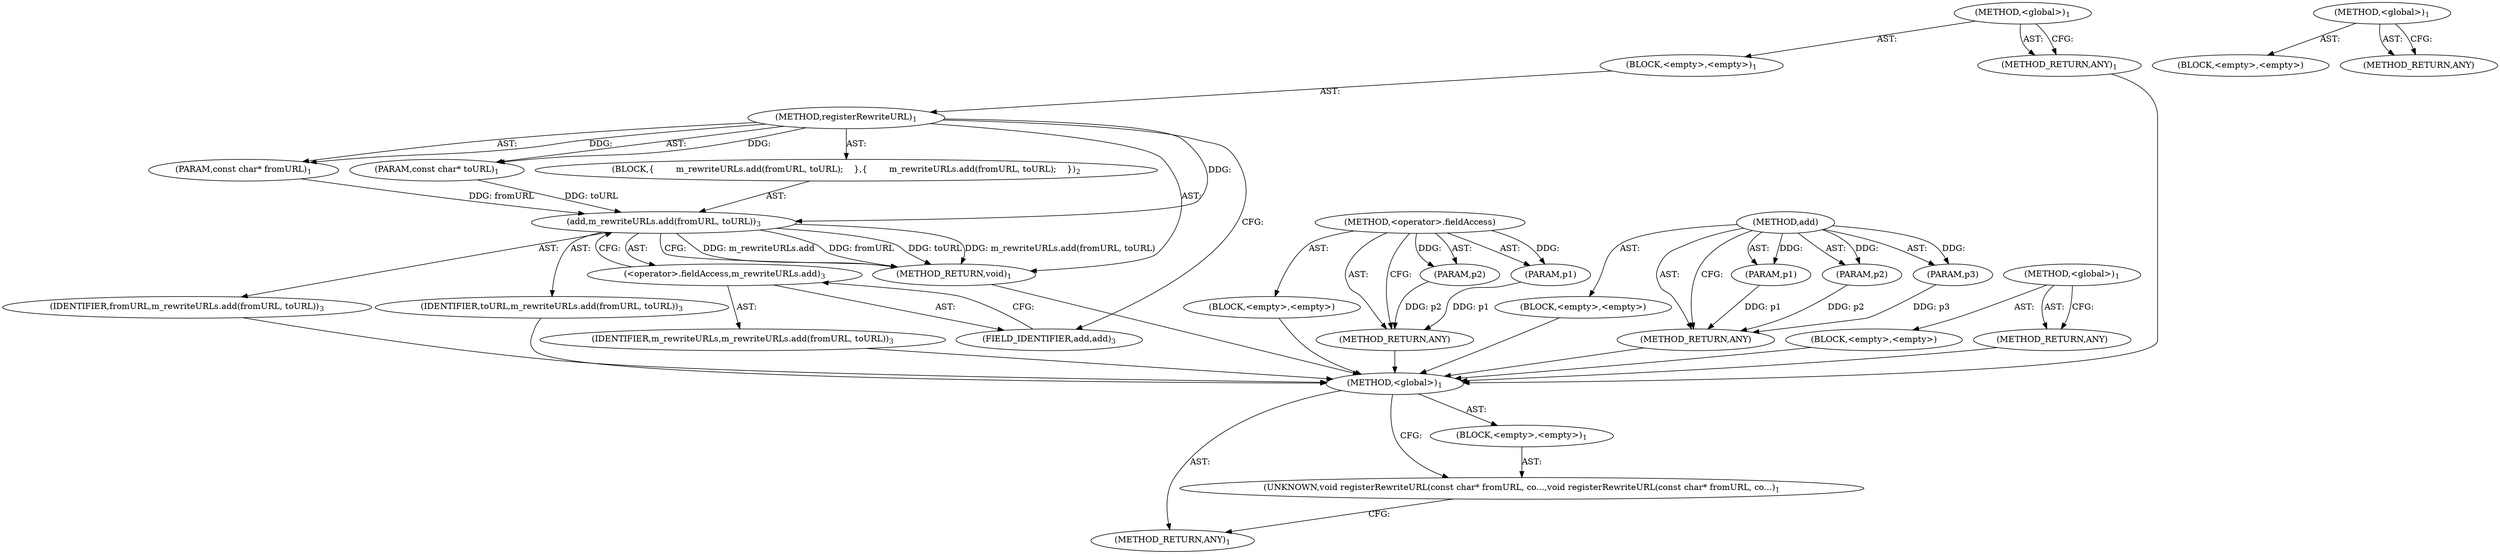digraph "&lt;global&gt;" {
vulnerable_6 [label=<(METHOD,&lt;global&gt;)<SUB>1</SUB>>];
vulnerable_7 [label=<(BLOCK,&lt;empty&gt;,&lt;empty&gt;)<SUB>1</SUB>>];
vulnerable_8 [label=<(METHOD,registerRewriteURL)<SUB>1</SUB>>];
vulnerable_9 [label=<(PARAM,const char* fromURL)<SUB>1</SUB>>];
vulnerable_10 [label=<(PARAM,const char* toURL)<SUB>1</SUB>>];
vulnerable_11 [label=<(BLOCK,{
        m_rewriteURLs.add(fromURL, toURL);
    },{
        m_rewriteURLs.add(fromURL, toURL);
    })<SUB>2</SUB>>];
vulnerable_12 [label=<(add,m_rewriteURLs.add(fromURL, toURL))<SUB>3</SUB>>];
vulnerable_13 [label=<(&lt;operator&gt;.fieldAccess,m_rewriteURLs.add)<SUB>3</SUB>>];
vulnerable_14 [label=<(IDENTIFIER,m_rewriteURLs,m_rewriteURLs.add(fromURL, toURL))<SUB>3</SUB>>];
vulnerable_15 [label=<(FIELD_IDENTIFIER,add,add)<SUB>3</SUB>>];
vulnerable_16 [label=<(IDENTIFIER,fromURL,m_rewriteURLs.add(fromURL, toURL))<SUB>3</SUB>>];
vulnerable_17 [label=<(IDENTIFIER,toURL,m_rewriteURLs.add(fromURL, toURL))<SUB>3</SUB>>];
vulnerable_18 [label=<(METHOD_RETURN,void)<SUB>1</SUB>>];
vulnerable_20 [label=<(METHOD_RETURN,ANY)<SUB>1</SUB>>];
vulnerable_41 [label=<(METHOD,&lt;operator&gt;.fieldAccess)>];
vulnerable_42 [label=<(PARAM,p1)>];
vulnerable_43 [label=<(PARAM,p2)>];
vulnerable_44 [label=<(BLOCK,&lt;empty&gt;,&lt;empty&gt;)>];
vulnerable_45 [label=<(METHOD_RETURN,ANY)>];
vulnerable_35 [label=<(METHOD,add)>];
vulnerable_36 [label=<(PARAM,p1)>];
vulnerable_37 [label=<(PARAM,p2)>];
vulnerable_38 [label=<(PARAM,p3)>];
vulnerable_39 [label=<(BLOCK,&lt;empty&gt;,&lt;empty&gt;)>];
vulnerable_40 [label=<(METHOD_RETURN,ANY)>];
vulnerable_29 [label=<(METHOD,&lt;global&gt;)<SUB>1</SUB>>];
vulnerable_30 [label=<(BLOCK,&lt;empty&gt;,&lt;empty&gt;)>];
vulnerable_31 [label=<(METHOD_RETURN,ANY)>];
fixed_6 [label=<(METHOD,&lt;global&gt;)<SUB>1</SUB>>];
fixed_7 [label=<(BLOCK,&lt;empty&gt;,&lt;empty&gt;)<SUB>1</SUB>>];
fixed_8 [label=<(UNKNOWN,void registerRewriteURL(const char* fromURL, co...,void registerRewriteURL(const char* fromURL, co...)<SUB>1</SUB>>];
fixed_9 [label=<(METHOD_RETURN,ANY)<SUB>1</SUB>>];
fixed_14 [label=<(METHOD,&lt;global&gt;)<SUB>1</SUB>>];
fixed_15 [label=<(BLOCK,&lt;empty&gt;,&lt;empty&gt;)>];
fixed_16 [label=<(METHOD_RETURN,ANY)>];
vulnerable_6 -> vulnerable_7  [key=0, label="AST: "];
vulnerable_6 -> vulnerable_20  [key=0, label="AST: "];
vulnerable_6 -> vulnerable_20  [key=1, label="CFG: "];
vulnerable_7 -> vulnerable_8  [key=0, label="AST: "];
vulnerable_8 -> vulnerable_9  [key=0, label="AST: "];
vulnerable_8 -> vulnerable_9  [key=1, label="DDG: "];
vulnerable_8 -> vulnerable_10  [key=0, label="AST: "];
vulnerable_8 -> vulnerable_10  [key=1, label="DDG: "];
vulnerable_8 -> vulnerable_11  [key=0, label="AST: "];
vulnerable_8 -> vulnerable_18  [key=0, label="AST: "];
vulnerable_8 -> vulnerable_15  [key=0, label="CFG: "];
vulnerable_8 -> vulnerable_12  [key=0, label="DDG: "];
vulnerable_9 -> vulnerable_12  [key=0, label="DDG: fromURL"];
vulnerable_10 -> vulnerable_12  [key=0, label="DDG: toURL"];
vulnerable_11 -> vulnerable_12  [key=0, label="AST: "];
vulnerable_12 -> vulnerable_13  [key=0, label="AST: "];
vulnerable_12 -> vulnerable_16  [key=0, label="AST: "];
vulnerable_12 -> vulnerable_17  [key=0, label="AST: "];
vulnerable_12 -> vulnerable_18  [key=0, label="CFG: "];
vulnerable_12 -> vulnerable_18  [key=1, label="DDG: m_rewriteURLs.add"];
vulnerable_12 -> vulnerable_18  [key=2, label="DDG: fromURL"];
vulnerable_12 -> vulnerable_18  [key=3, label="DDG: toURL"];
vulnerable_12 -> vulnerable_18  [key=4, label="DDG: m_rewriteURLs.add(fromURL, toURL)"];
vulnerable_13 -> vulnerable_14  [key=0, label="AST: "];
vulnerable_13 -> vulnerable_15  [key=0, label="AST: "];
vulnerable_13 -> vulnerable_12  [key=0, label="CFG: "];
vulnerable_14 -> fixed_6  [key=0];
vulnerable_15 -> vulnerable_13  [key=0, label="CFG: "];
vulnerable_16 -> fixed_6  [key=0];
vulnerable_17 -> fixed_6  [key=0];
vulnerable_18 -> fixed_6  [key=0];
vulnerable_20 -> fixed_6  [key=0];
vulnerable_41 -> vulnerable_42  [key=0, label="AST: "];
vulnerable_41 -> vulnerable_42  [key=1, label="DDG: "];
vulnerable_41 -> vulnerable_44  [key=0, label="AST: "];
vulnerable_41 -> vulnerable_43  [key=0, label="AST: "];
vulnerable_41 -> vulnerable_43  [key=1, label="DDG: "];
vulnerable_41 -> vulnerable_45  [key=0, label="AST: "];
vulnerable_41 -> vulnerable_45  [key=1, label="CFG: "];
vulnerable_42 -> vulnerable_45  [key=0, label="DDG: p1"];
vulnerable_43 -> vulnerable_45  [key=0, label="DDG: p2"];
vulnerable_44 -> fixed_6  [key=0];
vulnerable_45 -> fixed_6  [key=0];
vulnerable_35 -> vulnerable_36  [key=0, label="AST: "];
vulnerable_35 -> vulnerable_36  [key=1, label="DDG: "];
vulnerable_35 -> vulnerable_39  [key=0, label="AST: "];
vulnerable_35 -> vulnerable_37  [key=0, label="AST: "];
vulnerable_35 -> vulnerable_37  [key=1, label="DDG: "];
vulnerable_35 -> vulnerable_40  [key=0, label="AST: "];
vulnerable_35 -> vulnerable_40  [key=1, label="CFG: "];
vulnerable_35 -> vulnerable_38  [key=0, label="AST: "];
vulnerable_35 -> vulnerable_38  [key=1, label="DDG: "];
vulnerable_36 -> vulnerable_40  [key=0, label="DDG: p1"];
vulnerable_37 -> vulnerable_40  [key=0, label="DDG: p2"];
vulnerable_38 -> vulnerable_40  [key=0, label="DDG: p3"];
vulnerable_39 -> fixed_6  [key=0];
vulnerable_40 -> fixed_6  [key=0];
vulnerable_29 -> vulnerable_30  [key=0, label="AST: "];
vulnerable_29 -> vulnerable_31  [key=0, label="AST: "];
vulnerable_29 -> vulnerable_31  [key=1, label="CFG: "];
vulnerable_30 -> fixed_6  [key=0];
vulnerable_31 -> fixed_6  [key=0];
fixed_6 -> fixed_7  [key=0, label="AST: "];
fixed_6 -> fixed_9  [key=0, label="AST: "];
fixed_6 -> fixed_8  [key=0, label="CFG: "];
fixed_7 -> fixed_8  [key=0, label="AST: "];
fixed_8 -> fixed_9  [key=0, label="CFG: "];
fixed_14 -> fixed_15  [key=0, label="AST: "];
fixed_14 -> fixed_16  [key=0, label="AST: "];
fixed_14 -> fixed_16  [key=1, label="CFG: "];
}
